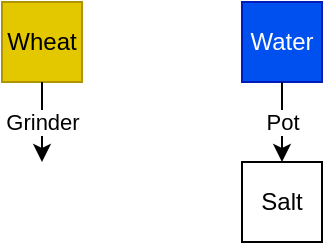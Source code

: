 <mxfile version="13.6.5" type="github"><diagram id="E6Eq9M-jHGRb96KLQHYH" name="Page-1"><mxGraphModel dx="749" dy="1190" grid="1" gridSize="10" guides="1" tooltips="1" connect="1" arrows="1" fold="1" page="1" pageScale="1" pageWidth="827" pageHeight="1169" math="0" shadow="0"><root><mxCell id="0"/><mxCell id="1" parent="0"/><mxCell id="uMygsS5gmDRHOYHxsyQk-1" value="Wheat" style="rounded=0;whiteSpace=wrap;html=1;fillColor=#e3c800;strokeColor=#B09500;" vertex="1" parent="1"><mxGeometry x="120" y="120" width="40" height="40" as="geometry"/></mxCell><mxCell id="uMygsS5gmDRHOYHxsyQk-2" value="" style="endArrow=classic;html=1;fontColor=#000000;exitX=0.5;exitY=1;exitDx=0;exitDy=0;" edge="1" parent="1" source="uMygsS5gmDRHOYHxsyQk-1"><mxGeometry relative="1" as="geometry"><mxPoint x="160" y="210" as="sourcePoint"/><mxPoint x="140" y="200" as="targetPoint"/></mxGeometry></mxCell><mxCell id="uMygsS5gmDRHOYHxsyQk-3" value="Grinder" style="edgeLabel;resizable=0;html=1;align=center;verticalAlign=middle;" connectable="0" vertex="1" parent="uMygsS5gmDRHOYHxsyQk-2"><mxGeometry relative="1" as="geometry"/></mxCell><mxCell id="uMygsS5gmDRHOYHxsyQk-4" value="Water" style="rounded=0;whiteSpace=wrap;html=1;fontColor=#ffffff;fillColor=#0050ef;strokeColor=#001DBC;" vertex="1" parent="1"><mxGeometry x="240" y="120" width="40" height="40" as="geometry"/></mxCell><mxCell id="uMygsS5gmDRHOYHxsyQk-5" value="" style="endArrow=classic;html=1;fontColor=#000000;exitX=0.5;exitY=1;exitDx=0;exitDy=0;" edge="1" parent="1" source="uMygsS5gmDRHOYHxsyQk-4"><mxGeometry relative="1" as="geometry"><mxPoint x="260" y="160" as="sourcePoint"/><mxPoint x="260" y="200" as="targetPoint"/></mxGeometry></mxCell><mxCell id="uMygsS5gmDRHOYHxsyQk-6" value="Pot" style="edgeLabel;resizable=0;html=1;align=center;verticalAlign=middle;" connectable="0" vertex="1" parent="uMygsS5gmDRHOYHxsyQk-5"><mxGeometry relative="1" as="geometry"/></mxCell><mxCell id="uMygsS5gmDRHOYHxsyQk-7" value="Salt" style="rounded=0;whiteSpace=wrap;html=1;fontColor=#000000;" vertex="1" parent="1"><mxGeometry x="240" y="200" width="40" height="40" as="geometry"/></mxCell></root></mxGraphModel></diagram></mxfile>